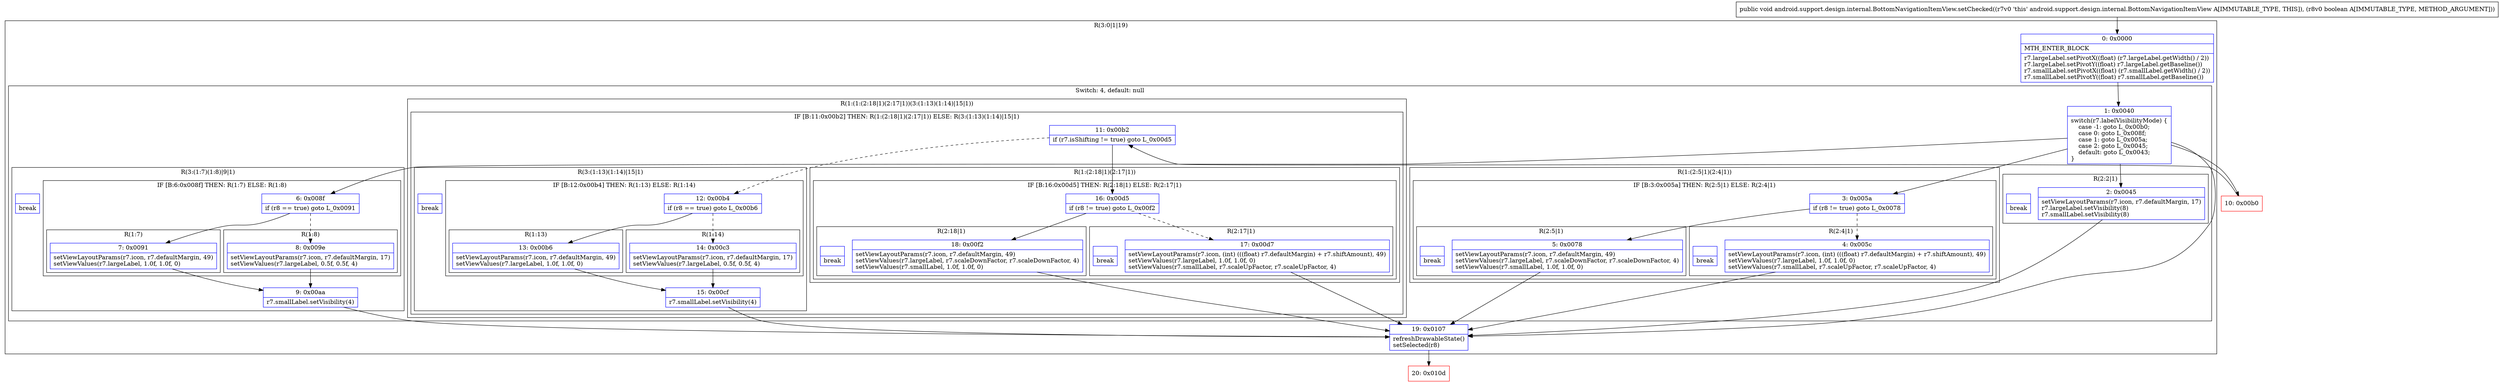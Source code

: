 digraph "CFG forandroid.support.design.internal.BottomNavigationItemView.setChecked(Z)V" {
subgraph cluster_Region_1370934106 {
label = "R(3:0|1|19)";
node [shape=record,color=blue];
Node_0 [shape=record,label="{0\:\ 0x0000|MTH_ENTER_BLOCK\l|r7.largeLabel.setPivotX((float) (r7.largeLabel.getWidth() \/ 2))\lr7.largeLabel.setPivotY((float) r7.largeLabel.getBaseline())\lr7.smallLabel.setPivotX((float) (r7.smallLabel.getWidth() \/ 2))\lr7.smallLabel.setPivotY((float) r7.smallLabel.getBaseline())\l}"];
subgraph cluster_SwitchRegion_1465080090 {
label = "Switch: 4, default: null";
node [shape=record,color=blue];
Node_1 [shape=record,label="{1\:\ 0x0040|switch(r7.labelVisibilityMode) \{\l    case \-1: goto L_0x00b0;\l    case 0: goto L_0x008f;\l    case 1: goto L_0x005a;\l    case 2: goto L_0x0045;\l    default: goto L_0x0043;\l\}\l}"];
subgraph cluster_Region_1733283863 {
label = "R(1:(1:(2:18|1)(2:17|1))(3:(1:13)(1:14)|15|1))";
node [shape=record,color=blue];
subgraph cluster_IfRegion_1289555700 {
label = "IF [B:11:0x00b2] THEN: R(1:(2:18|1)(2:17|1)) ELSE: R(3:(1:13)(1:14)|15|1)";
node [shape=record,color=blue];
Node_11 [shape=record,label="{11\:\ 0x00b2|if (r7.isShifting != true) goto L_0x00d5\l}"];
subgraph cluster_Region_727113774 {
label = "R(1:(2:18|1)(2:17|1))";
node [shape=record,color=blue];
subgraph cluster_IfRegion_1711335383 {
label = "IF [B:16:0x00d5] THEN: R(2:18|1) ELSE: R(2:17|1)";
node [shape=record,color=blue];
Node_16 [shape=record,label="{16\:\ 0x00d5|if (r8 != true) goto L_0x00f2\l}"];
subgraph cluster_Region_2144750696 {
label = "R(2:18|1)";
node [shape=record,color=blue];
Node_18 [shape=record,label="{18\:\ 0x00f2|setViewLayoutParams(r7.icon, r7.defaultMargin, 49)\lsetViewValues(r7.largeLabel, r7.scaleDownFactor, r7.scaleDownFactor, 4)\lsetViewValues(r7.smallLabel, 1.0f, 1.0f, 0)\l}"];
Node_InsnContainer_1532512200 [shape=record,label="{|break\l}"];
}
subgraph cluster_Region_1192463133 {
label = "R(2:17|1)";
node [shape=record,color=blue];
Node_17 [shape=record,label="{17\:\ 0x00d7|setViewLayoutParams(r7.icon, (int) (((float) r7.defaultMargin) + r7.shiftAmount), 49)\lsetViewValues(r7.largeLabel, 1.0f, 1.0f, 0)\lsetViewValues(r7.smallLabel, r7.scaleUpFactor, r7.scaleUpFactor, 4)\l}"];
Node_InsnContainer_642572919 [shape=record,label="{|break\l}"];
}
}
}
subgraph cluster_Region_1798594522 {
label = "R(3:(1:13)(1:14)|15|1)";
node [shape=record,color=blue];
subgraph cluster_IfRegion_1925915507 {
label = "IF [B:12:0x00b4] THEN: R(1:13) ELSE: R(1:14)";
node [shape=record,color=blue];
Node_12 [shape=record,label="{12\:\ 0x00b4|if (r8 == true) goto L_0x00b6\l}"];
subgraph cluster_Region_693830996 {
label = "R(1:13)";
node [shape=record,color=blue];
Node_13 [shape=record,label="{13\:\ 0x00b6|setViewLayoutParams(r7.icon, r7.defaultMargin, 49)\lsetViewValues(r7.largeLabel, 1.0f, 1.0f, 0)\l}"];
}
subgraph cluster_Region_1749357906 {
label = "R(1:14)";
node [shape=record,color=blue];
Node_14 [shape=record,label="{14\:\ 0x00c3|setViewLayoutParams(r7.icon, r7.defaultMargin, 17)\lsetViewValues(r7.largeLabel, 0.5f, 0.5f, 4)\l}"];
}
}
Node_15 [shape=record,label="{15\:\ 0x00cf|r7.smallLabel.setVisibility(4)\l}"];
Node_InsnContainer_566643983 [shape=record,label="{|break\l}"];
}
}
}
subgraph cluster_Region_171782911 {
label = "R(3:(1:7)(1:8)|9|1)";
node [shape=record,color=blue];
subgraph cluster_IfRegion_2067658569 {
label = "IF [B:6:0x008f] THEN: R(1:7) ELSE: R(1:8)";
node [shape=record,color=blue];
Node_6 [shape=record,label="{6\:\ 0x008f|if (r8 == true) goto L_0x0091\l}"];
subgraph cluster_Region_991068921 {
label = "R(1:7)";
node [shape=record,color=blue];
Node_7 [shape=record,label="{7\:\ 0x0091|setViewLayoutParams(r7.icon, r7.defaultMargin, 49)\lsetViewValues(r7.largeLabel, 1.0f, 1.0f, 0)\l}"];
}
subgraph cluster_Region_674176673 {
label = "R(1:8)";
node [shape=record,color=blue];
Node_8 [shape=record,label="{8\:\ 0x009e|setViewLayoutParams(r7.icon, r7.defaultMargin, 17)\lsetViewValues(r7.largeLabel, 0.5f, 0.5f, 4)\l}"];
}
}
Node_9 [shape=record,label="{9\:\ 0x00aa|r7.smallLabel.setVisibility(4)\l}"];
Node_InsnContainer_1273392017 [shape=record,label="{|break\l}"];
}
subgraph cluster_Region_1601522203 {
label = "R(1:(2:5|1)(2:4|1))";
node [shape=record,color=blue];
subgraph cluster_IfRegion_1893670470 {
label = "IF [B:3:0x005a] THEN: R(2:5|1) ELSE: R(2:4|1)";
node [shape=record,color=blue];
Node_3 [shape=record,label="{3\:\ 0x005a|if (r8 != true) goto L_0x0078\l}"];
subgraph cluster_Region_550886634 {
label = "R(2:5|1)";
node [shape=record,color=blue];
Node_5 [shape=record,label="{5\:\ 0x0078|setViewLayoutParams(r7.icon, r7.defaultMargin, 49)\lsetViewValues(r7.largeLabel, r7.scaleDownFactor, r7.scaleDownFactor, 4)\lsetViewValues(r7.smallLabel, 1.0f, 1.0f, 0)\l}"];
Node_InsnContainer_1486328194 [shape=record,label="{|break\l}"];
}
subgraph cluster_Region_768027929 {
label = "R(2:4|1)";
node [shape=record,color=blue];
Node_4 [shape=record,label="{4\:\ 0x005c|setViewLayoutParams(r7.icon, (int) (((float) r7.defaultMargin) + r7.shiftAmount), 49)\lsetViewValues(r7.largeLabel, 1.0f, 1.0f, 0)\lsetViewValues(r7.smallLabel, r7.scaleUpFactor, r7.scaleUpFactor, 4)\l}"];
Node_InsnContainer_627190729 [shape=record,label="{|break\l}"];
}
}
}
subgraph cluster_Region_727613699 {
label = "R(2:2|1)";
node [shape=record,color=blue];
Node_2 [shape=record,label="{2\:\ 0x0045|setViewLayoutParams(r7.icon, r7.defaultMargin, 17)\lr7.largeLabel.setVisibility(8)\lr7.smallLabel.setVisibility(8)\l}"];
Node_InsnContainer_1335955051 [shape=record,label="{|break\l}"];
}
}
Node_19 [shape=record,label="{19\:\ 0x0107|refreshDrawableState()\lsetSelected(r8)\l}"];
}
Node_10 [shape=record,color=red,label="{10\:\ 0x00b0}"];
Node_20 [shape=record,color=red,label="{20\:\ 0x010d}"];
MethodNode[shape=record,label="{public void android.support.design.internal.BottomNavigationItemView.setChecked((r7v0 'this' android.support.design.internal.BottomNavigationItemView A[IMMUTABLE_TYPE, THIS]), (r8v0 boolean A[IMMUTABLE_TYPE, METHOD_ARGUMENT])) }"];
MethodNode -> Node_0;
Node_0 -> Node_1;
Node_1 -> Node_2;
Node_1 -> Node_3;
Node_1 -> Node_6;
Node_1 -> Node_10;
Node_1 -> Node_19;
Node_11 -> Node_12[style=dashed];
Node_11 -> Node_16;
Node_16 -> Node_17[style=dashed];
Node_16 -> Node_18;
Node_18 -> Node_19;
Node_17 -> Node_19;
Node_12 -> Node_13;
Node_12 -> Node_14[style=dashed];
Node_13 -> Node_15;
Node_14 -> Node_15;
Node_15 -> Node_19;
Node_6 -> Node_7;
Node_6 -> Node_8[style=dashed];
Node_7 -> Node_9;
Node_8 -> Node_9;
Node_9 -> Node_19;
Node_3 -> Node_4[style=dashed];
Node_3 -> Node_5;
Node_5 -> Node_19;
Node_4 -> Node_19;
Node_2 -> Node_19;
Node_19 -> Node_20;
Node_10 -> Node_11;
}

